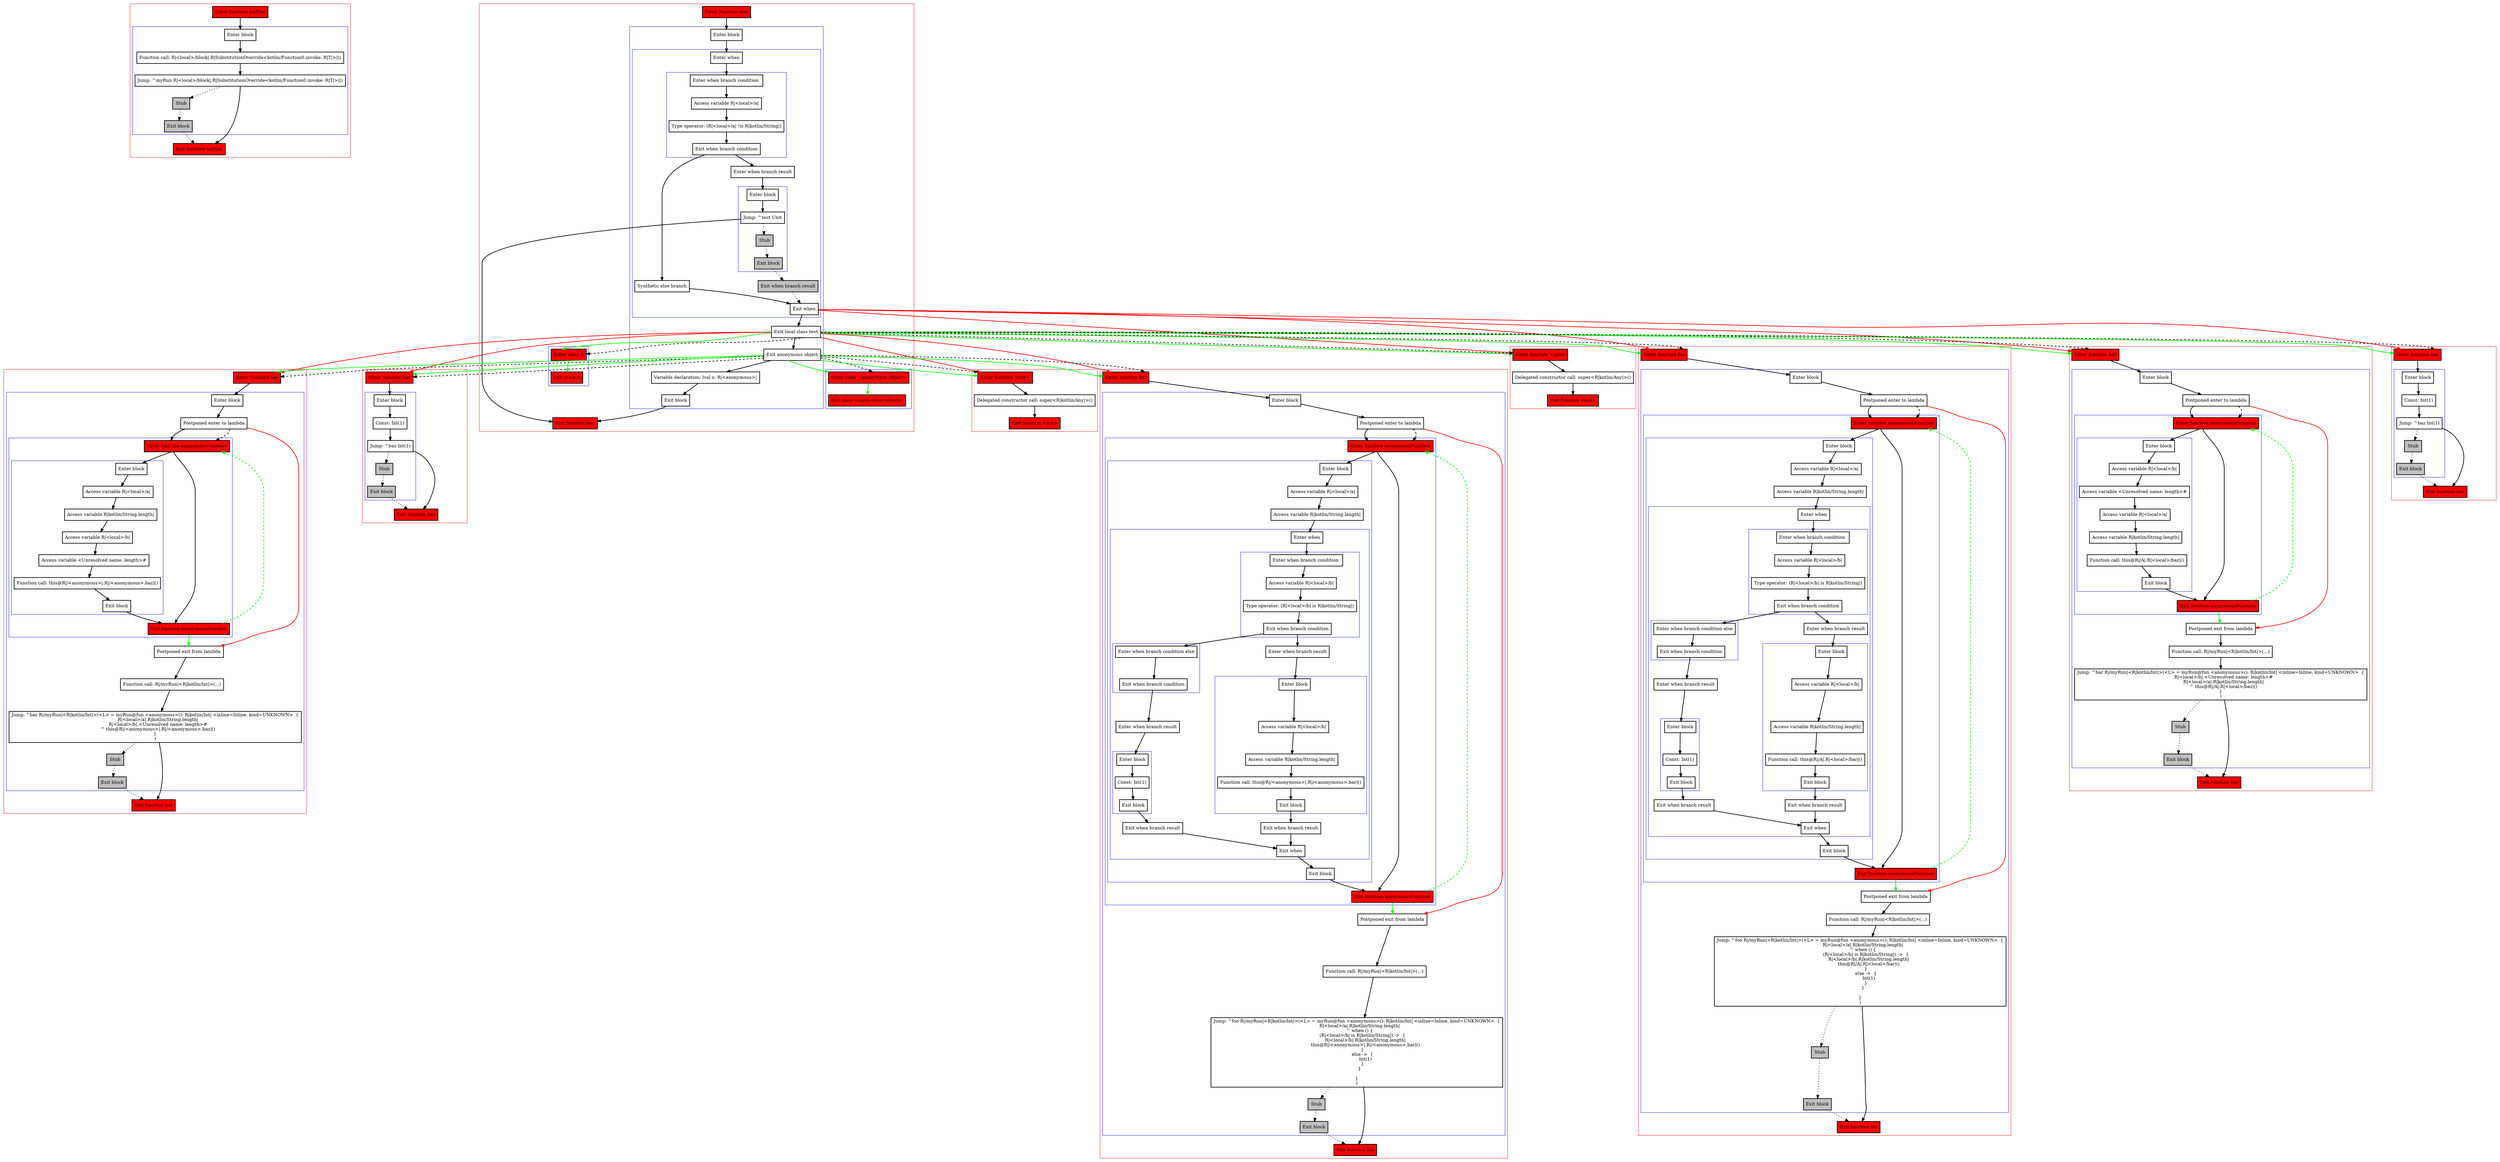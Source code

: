 digraph localClassesWithImplicit_kt {
    graph [nodesep=3]
    node [shape=box penwidth=2]
    edge [penwidth=2]

    subgraph cluster_0 {
        color=red
        0 [label="Enter function myRun" style="filled" fillcolor=red];
        subgraph cluster_1 {
            color=blue
            1 [label="Enter block"];
            2 [label="Function call: R|<local>/block|.R|SubstitutionOverride<kotlin/Function0.invoke: R|T|>|()"];
            3 [label="Jump: ^myRun R|<local>/block|.R|SubstitutionOverride<kotlin/Function0.invoke: R|T|>|()"];
            4 [label="Stub" style="filled" fillcolor=gray];
            5 [label="Exit block" style="filled" fillcolor=gray];
        }
        6 [label="Exit function myRun" style="filled" fillcolor=red];
    }
    0 -> {1};
    1 -> {2};
    2 -> {3};
    3 -> {6};
    3 -> {4} [style=dotted];
    4 -> {5} [style=dotted];
    5 -> {6} [style=dotted];

    subgraph cluster_2 {
        color=red
        7 [label="Enter function test" style="filled" fillcolor=red];
        subgraph cluster_3 {
            color=blue
            8 [label="Enter block"];
            subgraph cluster_4 {
                color=blue
                9 [label="Enter when"];
                subgraph cluster_5 {
                    color=blue
                    10 [label="Enter when branch condition "];
                    11 [label="Access variable R|<local>/a|"];
                    12 [label="Type operator: (R|<local>/a| !is R|kotlin/String|)"];
                    13 [label="Exit when branch condition"];
                }
                14 [label="Synthetic else branch"];
                15 [label="Enter when branch result"];
                subgraph cluster_6 {
                    color=blue
                    16 [label="Enter block"];
                    17 [label="Jump: ^test Unit"];
                    18 [label="Stub" style="filled" fillcolor=gray];
                    19 [label="Exit block" style="filled" fillcolor=gray];
                }
                20 [label="Exit when branch result" style="filled" fillcolor=gray];
                21 [label="Exit when"];
            }
            22 [label="Exit local class test"];
            23 [label="Exit anonymous object"];
            24 [label="Variable declaration: lval x: R|<anonymous>|"];
            25 [label="Exit block"];
        }
        subgraph cluster_7 {
            color=blue
            29 [label="Enter class <anonymous object>" style="filled" fillcolor=red];
            30 [label="Exit class <anonymous object>" style="filled" fillcolor=red];
        }
        subgraph cluster_8 {
            color=blue
            27 [label="Enter class A" style="filled" fillcolor=red];
            28 [label="Exit class A" style="filled" fillcolor=red];
        }
        26 [label="Exit function test" style="filled" fillcolor=red];
    }
    7 -> {8};
    8 -> {9};
    9 -> {10};
    10 -> {11};
    11 -> {12};
    12 -> {13};
    13 -> {15 14};
    14 -> {21};
    15 -> {16};
    16 -> {17};
    17 -> {26};
    17 -> {18} [style=dotted];
    18 -> {19} [style=dotted];
    19 -> {20} [style=dotted];
    20 -> {21} [style=dotted];
    21 -> {22};
    21 -> {31 34 69 87} [color=red];
    22 -> {23};
    22 -> {94 97 132 150} [color=red];
    22 -> {31 34 69 87 27} [color=green];
    22 -> {31 34 69 87 27} [style=dashed];
    23 -> {24};
    23 -> {94 97 132 150 29} [color=green];
    23 -> {94 97 132 150 29} [style=dashed];
    24 -> {25};
    25 -> {26};
    27 -> {28} [color=green];
    29 -> {30} [color=green];

    subgraph cluster_9 {
        color=red
        31 [label="Enter function <init>" style="filled" fillcolor=red];
        32 [label="Delegated constructor call: super<R|kotlin/Any|>()"];
        33 [label="Exit function <init>" style="filled" fillcolor=red];
    }
    31 -> {32};
    32 -> {33};

    subgraph cluster_10 {
        color=red
        34 [label="Enter function foo" style="filled" fillcolor=red];
        subgraph cluster_11 {
            color=blue
            35 [label="Enter block"];
            36 [label="Postponed enter to lambda"];
            subgraph cluster_12 {
                color=blue
                43 [label="Enter function anonymousFunction" style="filled" fillcolor=red];
                subgraph cluster_13 {
                    color=blue
                    44 [label="Enter block"];
                    45 [label="Access variable R|<local>/a|"];
                    46 [label="Access variable R|kotlin/String.length|"];
                    subgraph cluster_14 {
                        color=blue
                        47 [label="Enter when"];
                        subgraph cluster_15 {
                            color=blue
                            48 [label="Enter when branch condition "];
                            49 [label="Access variable R|<local>/b|"];
                            50 [label="Type operator: (R|<local>/b| is R|kotlin/String|)"];
                            51 [label="Exit when branch condition"];
                        }
                        subgraph cluster_16 {
                            color=blue
                            52 [label="Enter when branch condition else"];
                            53 [label="Exit when branch condition"];
                        }
                        54 [label="Enter when branch result"];
                        subgraph cluster_17 {
                            color=blue
                            55 [label="Enter block"];
                            56 [label="Const: Int(1)"];
                            57 [label="Exit block"];
                        }
                        58 [label="Exit when branch result"];
                        59 [label="Enter when branch result"];
                        subgraph cluster_18 {
                            color=blue
                            60 [label="Enter block"];
                            61 [label="Access variable R|<local>/b|"];
                            62 [label="Access variable R|kotlin/String.length|"];
                            63 [label="Function call: this@R|/A|.R|<local>/bar|()"];
                            64 [label="Exit block"];
                        }
                        65 [label="Exit when branch result"];
                        66 [label="Exit when"];
                    }
                    67 [label="Exit block"];
                }
                68 [label="Exit function anonymousFunction" style="filled" fillcolor=red];
            }
            37 [label="Postponed exit from lambda"];
            38 [label="Function call: R|/myRun|<R|kotlin/Int|>(...)"];
            39 [label="Jump: ^foo R|/myRun|<R|kotlin/Int|>(<L> = myRun@fun <anonymous>(): R|kotlin/Int| <inline=Inline, kind=UNKNOWN>  {
    R|<local>/a|.R|kotlin/String.length|
    ^ when () {
        (R|<local>/b| is R|kotlin/String|) ->  {
            R|<local>/b|.R|kotlin/String.length|
            this@R|/A|.R|<local>/bar|()
        }
        else ->  {
            Int(1)
        }
    }

}
)"];
            40 [label="Stub" style="filled" fillcolor=gray];
            41 [label="Exit block" style="filled" fillcolor=gray];
        }
        42 [label="Exit function foo" style="filled" fillcolor=red];
    }
    34 -> {35};
    35 -> {36};
    36 -> {43};
    36 -> {37} [color=red];
    36 -> {43} [style=dashed];
    37 -> {38};
    38 -> {39};
    39 -> {42};
    39 -> {40} [style=dotted];
    40 -> {41} [style=dotted];
    41 -> {42} [style=dotted];
    43 -> {68 44};
    44 -> {45};
    45 -> {46};
    46 -> {47};
    47 -> {48};
    48 -> {49};
    49 -> {50};
    50 -> {51};
    51 -> {59 52};
    52 -> {53};
    53 -> {54};
    54 -> {55};
    55 -> {56};
    56 -> {57};
    57 -> {58};
    58 -> {66};
    59 -> {60};
    60 -> {61};
    61 -> {62};
    62 -> {63};
    63 -> {64};
    64 -> {65};
    65 -> {66};
    66 -> {67};
    67 -> {68};
    68 -> {37} [color=green];
    68 -> {43} [color=green style=dashed];

    subgraph cluster_19 {
        color=red
        69 [label="Enter function bar" style="filled" fillcolor=red];
        subgraph cluster_20 {
            color=blue
            70 [label="Enter block"];
            71 [label="Postponed enter to lambda"];
            subgraph cluster_21 {
                color=blue
                78 [label="Enter function anonymousFunction" style="filled" fillcolor=red];
                subgraph cluster_22 {
                    color=blue
                    79 [label="Enter block"];
                    80 [label="Access variable R|<local>/b|"];
                    81 [label="Access variable <Unresolved name: length>#"];
                    82 [label="Access variable R|<local>/a|"];
                    83 [label="Access variable R|kotlin/String.length|"];
                    84 [label="Function call: this@R|/A|.R|<local>/baz|()"];
                    85 [label="Exit block"];
                }
                86 [label="Exit function anonymousFunction" style="filled" fillcolor=red];
            }
            72 [label="Postponed exit from lambda"];
            73 [label="Function call: R|/myRun|<R|kotlin/Int|>(...)"];
            74 [label="Jump: ^bar R|/myRun|<R|kotlin/Int|>(<L> = myRun@fun <anonymous>(): R|kotlin/Int| <inline=Inline, kind=UNKNOWN>  {
    R|<local>/b|.<Unresolved name: length>#
    R|<local>/a|.R|kotlin/String.length|
    ^ this@R|/A|.R|<local>/baz|()
}
)"];
            75 [label="Stub" style="filled" fillcolor=gray];
            76 [label="Exit block" style="filled" fillcolor=gray];
        }
        77 [label="Exit function bar" style="filled" fillcolor=red];
    }
    69 -> {70};
    70 -> {71};
    71 -> {78};
    71 -> {72} [color=red];
    71 -> {78} [style=dashed];
    72 -> {73};
    73 -> {74};
    74 -> {77};
    74 -> {75} [style=dotted];
    75 -> {76} [style=dotted];
    76 -> {77} [style=dotted];
    78 -> {86 79};
    79 -> {80};
    80 -> {81};
    81 -> {82};
    82 -> {83};
    83 -> {84};
    84 -> {85};
    85 -> {86};
    86 -> {72} [color=green];
    86 -> {78} [color=green style=dashed];

    subgraph cluster_23 {
        color=red
        87 [label="Enter function baz" style="filled" fillcolor=red];
        subgraph cluster_24 {
            color=blue
            88 [label="Enter block"];
            89 [label="Const: Int(1)"];
            90 [label="Jump: ^baz Int(1)"];
            91 [label="Stub" style="filled" fillcolor=gray];
            92 [label="Exit block" style="filled" fillcolor=gray];
        }
        93 [label="Exit function baz" style="filled" fillcolor=red];
    }
    87 -> {88};
    88 -> {89};
    89 -> {90};
    90 -> {93};
    90 -> {91} [style=dotted];
    91 -> {92} [style=dotted];
    92 -> {93} [style=dotted];

    subgraph cluster_25 {
        color=red
        94 [label="Enter function <init>" style="filled" fillcolor=red];
        95 [label="Delegated constructor call: super<R|kotlin/Any|>()"];
        96 [label="Exit function <init>" style="filled" fillcolor=red];
    }
    94 -> {95};
    95 -> {96};

    subgraph cluster_26 {
        color=red
        97 [label="Enter function foo" style="filled" fillcolor=red];
        subgraph cluster_27 {
            color=blue
            98 [label="Enter block"];
            99 [label="Postponed enter to lambda"];
            subgraph cluster_28 {
                color=blue
                106 [label="Enter function anonymousFunction" style="filled" fillcolor=red];
                subgraph cluster_29 {
                    color=blue
                    107 [label="Enter block"];
                    108 [label="Access variable R|<local>/a|"];
                    109 [label="Access variable R|kotlin/String.length|"];
                    subgraph cluster_30 {
                        color=blue
                        110 [label="Enter when"];
                        subgraph cluster_31 {
                            color=blue
                            111 [label="Enter when branch condition "];
                            112 [label="Access variable R|<local>/b|"];
                            113 [label="Type operator: (R|<local>/b| is R|kotlin/String|)"];
                            114 [label="Exit when branch condition"];
                        }
                        subgraph cluster_32 {
                            color=blue
                            115 [label="Enter when branch condition else"];
                            116 [label="Exit when branch condition"];
                        }
                        117 [label="Enter when branch result"];
                        subgraph cluster_33 {
                            color=blue
                            118 [label="Enter block"];
                            119 [label="Const: Int(1)"];
                            120 [label="Exit block"];
                        }
                        121 [label="Exit when branch result"];
                        122 [label="Enter when branch result"];
                        subgraph cluster_34 {
                            color=blue
                            123 [label="Enter block"];
                            124 [label="Access variable R|<local>/b|"];
                            125 [label="Access variable R|kotlin/String.length|"];
                            126 [label="Function call: this@R|/<anonymous>|.R|/<anonymous>.bar|()"];
                            127 [label="Exit block"];
                        }
                        128 [label="Exit when branch result"];
                        129 [label="Exit when"];
                    }
                    130 [label="Exit block"];
                }
                131 [label="Exit function anonymousFunction" style="filled" fillcolor=red];
            }
            100 [label="Postponed exit from lambda"];
            101 [label="Function call: R|/myRun|<R|kotlin/Int|>(...)"];
            102 [label="Jump: ^foo R|/myRun|<R|kotlin/Int|>(<L> = myRun@fun <anonymous>(): R|kotlin/Int| <inline=Inline, kind=UNKNOWN>  {
    R|<local>/a|.R|kotlin/String.length|
    ^ when () {
        (R|<local>/b| is R|kotlin/String|) ->  {
            R|<local>/b|.R|kotlin/String.length|
            this@R|/<anonymous>|.R|/<anonymous>.bar|()
        }
        else ->  {
            Int(1)
        }
    }

}
)"];
            103 [label="Stub" style="filled" fillcolor=gray];
            104 [label="Exit block" style="filled" fillcolor=gray];
        }
        105 [label="Exit function foo" style="filled" fillcolor=red];
    }
    97 -> {98};
    98 -> {99};
    99 -> {106};
    99 -> {100} [color=red];
    99 -> {106} [style=dashed];
    100 -> {101};
    101 -> {102};
    102 -> {105};
    102 -> {103} [style=dotted];
    103 -> {104} [style=dotted];
    104 -> {105} [style=dotted];
    106 -> {131 107};
    107 -> {108};
    108 -> {109};
    109 -> {110};
    110 -> {111};
    111 -> {112};
    112 -> {113};
    113 -> {114};
    114 -> {122 115};
    115 -> {116};
    116 -> {117};
    117 -> {118};
    118 -> {119};
    119 -> {120};
    120 -> {121};
    121 -> {129};
    122 -> {123};
    123 -> {124};
    124 -> {125};
    125 -> {126};
    126 -> {127};
    127 -> {128};
    128 -> {129};
    129 -> {130};
    130 -> {131};
    131 -> {100} [color=green];
    131 -> {106} [color=green style=dashed];

    subgraph cluster_35 {
        color=red
        132 [label="Enter function bar" style="filled" fillcolor=red];
        subgraph cluster_36 {
            color=blue
            133 [label="Enter block"];
            134 [label="Postponed enter to lambda"];
            subgraph cluster_37 {
                color=blue
                141 [label="Enter function anonymousFunction" style="filled" fillcolor=red];
                subgraph cluster_38 {
                    color=blue
                    142 [label="Enter block"];
                    143 [label="Access variable R|<local>/a|"];
                    144 [label="Access variable R|kotlin/String.length|"];
                    145 [label="Access variable R|<local>/b|"];
                    146 [label="Access variable <Unresolved name: length>#"];
                    147 [label="Function call: this@R|/<anonymous>|.R|/<anonymous>.baz|()"];
                    148 [label="Exit block"];
                }
                149 [label="Exit function anonymousFunction" style="filled" fillcolor=red];
            }
            135 [label="Postponed exit from lambda"];
            136 [label="Function call: R|/myRun|<R|kotlin/Int|>(...)"];
            137 [label="Jump: ^bar R|/myRun|<R|kotlin/Int|>(<L> = myRun@fun <anonymous>(): R|kotlin/Int| <inline=Inline, kind=UNKNOWN>  {
    R|<local>/a|.R|kotlin/String.length|
    R|<local>/b|.<Unresolved name: length>#
    ^ this@R|/<anonymous>|.R|/<anonymous>.baz|()
}
)"];
            138 [label="Stub" style="filled" fillcolor=gray];
            139 [label="Exit block" style="filled" fillcolor=gray];
        }
        140 [label="Exit function bar" style="filled" fillcolor=red];
    }
    132 -> {133};
    133 -> {134};
    134 -> {141};
    134 -> {135} [color=red];
    134 -> {141} [style=dashed];
    135 -> {136};
    136 -> {137};
    137 -> {140};
    137 -> {138} [style=dotted];
    138 -> {139} [style=dotted];
    139 -> {140} [style=dotted];
    141 -> {149 142};
    142 -> {143};
    143 -> {144};
    144 -> {145};
    145 -> {146};
    146 -> {147};
    147 -> {148};
    148 -> {149};
    149 -> {135} [color=green];
    149 -> {141} [color=green style=dashed];

    subgraph cluster_39 {
        color=red
        150 [label="Enter function baz" style="filled" fillcolor=red];
        subgraph cluster_40 {
            color=blue
            151 [label="Enter block"];
            152 [label="Const: Int(1)"];
            153 [label="Jump: ^baz Int(1)"];
            154 [label="Stub" style="filled" fillcolor=gray];
            155 [label="Exit block" style="filled" fillcolor=gray];
        }
        156 [label="Exit function baz" style="filled" fillcolor=red];
    }
    150 -> {151};
    151 -> {152};
    152 -> {153};
    153 -> {156};
    153 -> {154} [style=dotted];
    154 -> {155} [style=dotted];
    155 -> {156} [style=dotted];

}
